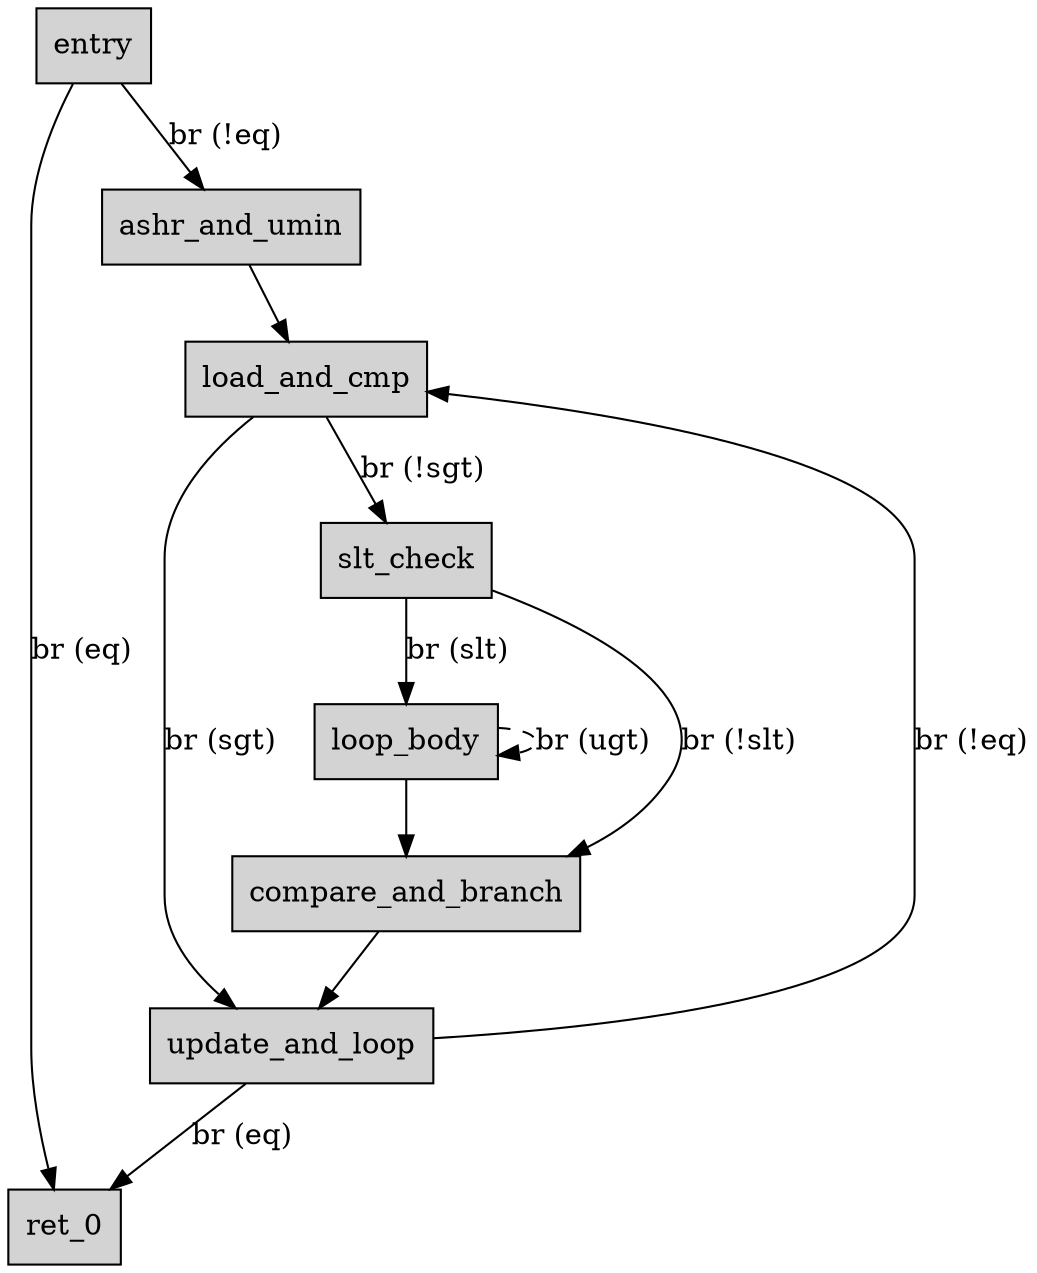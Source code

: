 digraph CFG {
    node [shape=box, style=filled];

    entry [label="entry"];
    ret_0 [label="ret_0"];
    ashr_and_umin [label="ashr_and_umin"];
    load_and_cmp [label="load_and_cmp"];
    update_and_loop [label="update_and_loop"];
    slt_check [label="slt_check"];
    loop_body [label="loop_body"];
    compare_and_branch [label="compare_and_branch"];

    entry -> ret_0 [label="br (eq)"];
    entry -> ashr_and_umin [label="br (!eq)"];

    ashr_and_umin -> load_and_cmp;

    load_and_cmp -> update_and_loop [label="br (sgt)"];
    load_and_cmp -> slt_check [label="br (!sgt)"];

    update_and_loop -> load_and_cmp [label="br (!eq)"];
    update_and_loop -> ret_0 [label="br (eq)"];

    slt_check -> loop_body [label="br (slt)"];
    slt_check -> compare_and_branch [label="br (!slt)"];

    loop_body -> loop_body [label="br (ugt)", style="dashed"];
    loop_body -> compare_and_branch;

    compare_and_branch -> update_and_loop;
}